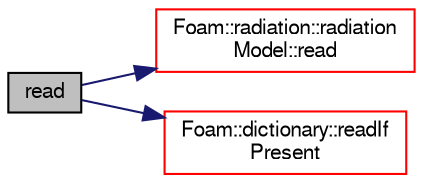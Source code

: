 digraph "read"
{
  bgcolor="transparent";
  edge [fontname="FreeSans",fontsize="10",labelfontname="FreeSans",labelfontsize="10"];
  node [fontname="FreeSans",fontsize="10",shape=record];
  rankdir="LR";
  Node20 [label="read",height=0.2,width=0.4,color="black", fillcolor="grey75", style="filled", fontcolor="black"];
  Node20 -> Node21 [color="midnightblue",fontsize="10",style="solid",fontname="FreeSans"];
  Node21 [label="Foam::radiation::radiation\lModel::read",height=0.2,width=0.4,color="red",URL="$a30042.html#a662f37411f405f8a8c278141c5eb6b85",tooltip="Read radiationProperties dictionary. "];
  Node20 -> Node288 [color="midnightblue",fontsize="10",style="solid",fontname="FreeSans"];
  Node288 [label="Foam::dictionary::readIf\lPresent",height=0.2,width=0.4,color="red",URL="$a26014.html#ad4bd008e6ee208313f2c3a963ee1170d",tooltip="Find an entry if present, and assign to T. "];
}
